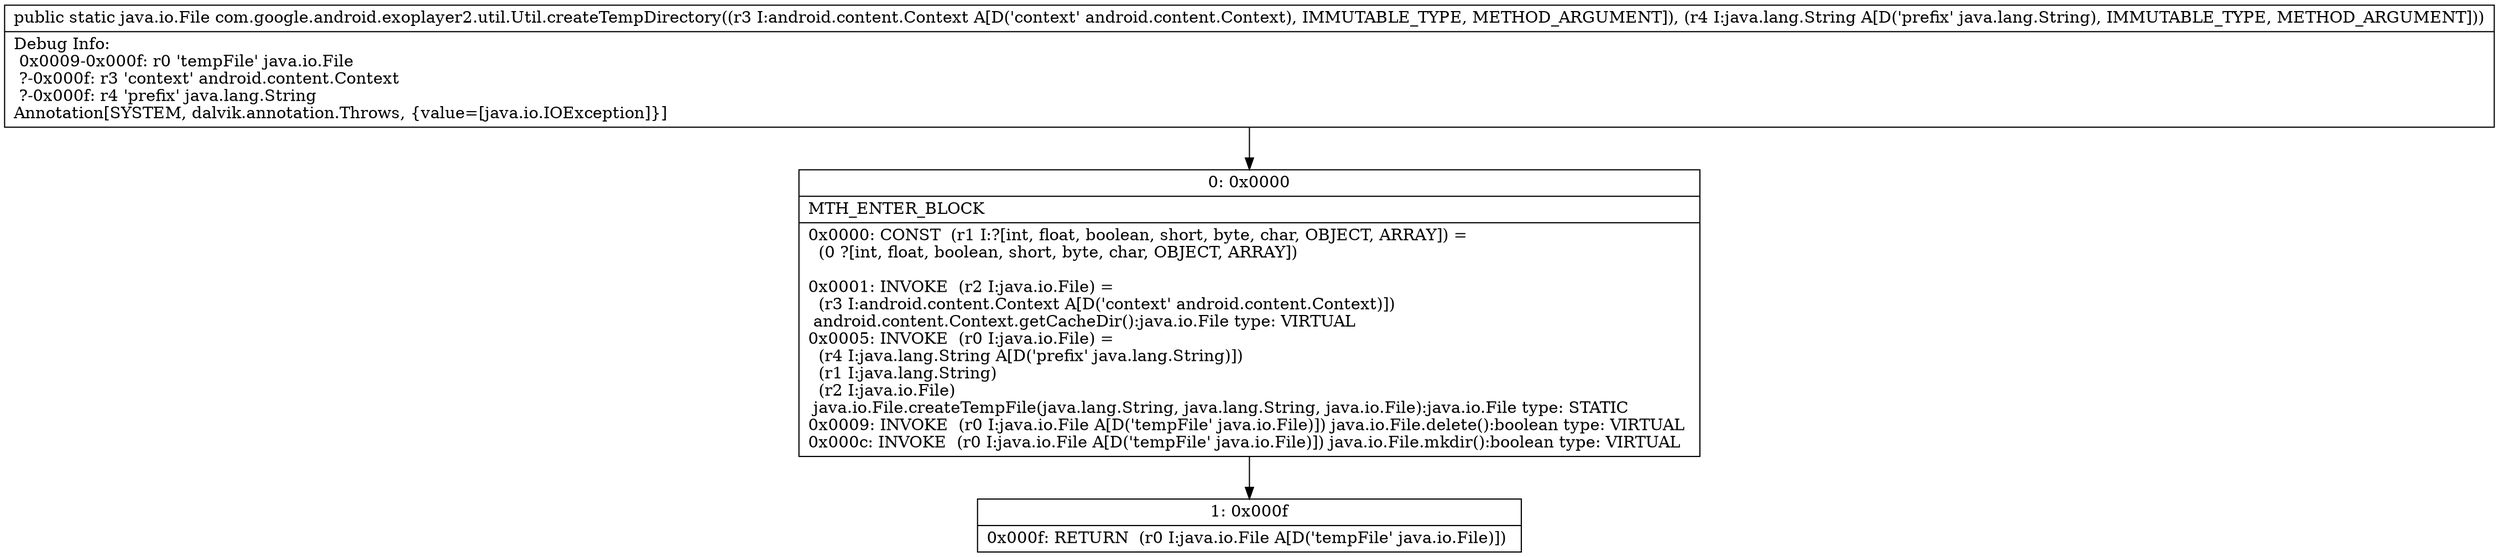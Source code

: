 digraph "CFG forcom.google.android.exoplayer2.util.Util.createTempDirectory(Landroid\/content\/Context;Ljava\/lang\/String;)Ljava\/io\/File;" {
Node_0 [shape=record,label="{0\:\ 0x0000|MTH_ENTER_BLOCK\l|0x0000: CONST  (r1 I:?[int, float, boolean, short, byte, char, OBJECT, ARRAY]) = \l  (0 ?[int, float, boolean, short, byte, char, OBJECT, ARRAY])\l \l0x0001: INVOKE  (r2 I:java.io.File) = \l  (r3 I:android.content.Context A[D('context' android.content.Context)])\l android.content.Context.getCacheDir():java.io.File type: VIRTUAL \l0x0005: INVOKE  (r0 I:java.io.File) = \l  (r4 I:java.lang.String A[D('prefix' java.lang.String)])\l  (r1 I:java.lang.String)\l  (r2 I:java.io.File)\l java.io.File.createTempFile(java.lang.String, java.lang.String, java.io.File):java.io.File type: STATIC \l0x0009: INVOKE  (r0 I:java.io.File A[D('tempFile' java.io.File)]) java.io.File.delete():boolean type: VIRTUAL \l0x000c: INVOKE  (r0 I:java.io.File A[D('tempFile' java.io.File)]) java.io.File.mkdir():boolean type: VIRTUAL \l}"];
Node_1 [shape=record,label="{1\:\ 0x000f|0x000f: RETURN  (r0 I:java.io.File A[D('tempFile' java.io.File)]) \l}"];
MethodNode[shape=record,label="{public static java.io.File com.google.android.exoplayer2.util.Util.createTempDirectory((r3 I:android.content.Context A[D('context' android.content.Context), IMMUTABLE_TYPE, METHOD_ARGUMENT]), (r4 I:java.lang.String A[D('prefix' java.lang.String), IMMUTABLE_TYPE, METHOD_ARGUMENT]))  | Debug Info:\l  0x0009\-0x000f: r0 'tempFile' java.io.File\l  ?\-0x000f: r3 'context' android.content.Context\l  ?\-0x000f: r4 'prefix' java.lang.String\lAnnotation[SYSTEM, dalvik.annotation.Throws, \{value=[java.io.IOException]\}]\l}"];
MethodNode -> Node_0;
Node_0 -> Node_1;
}

